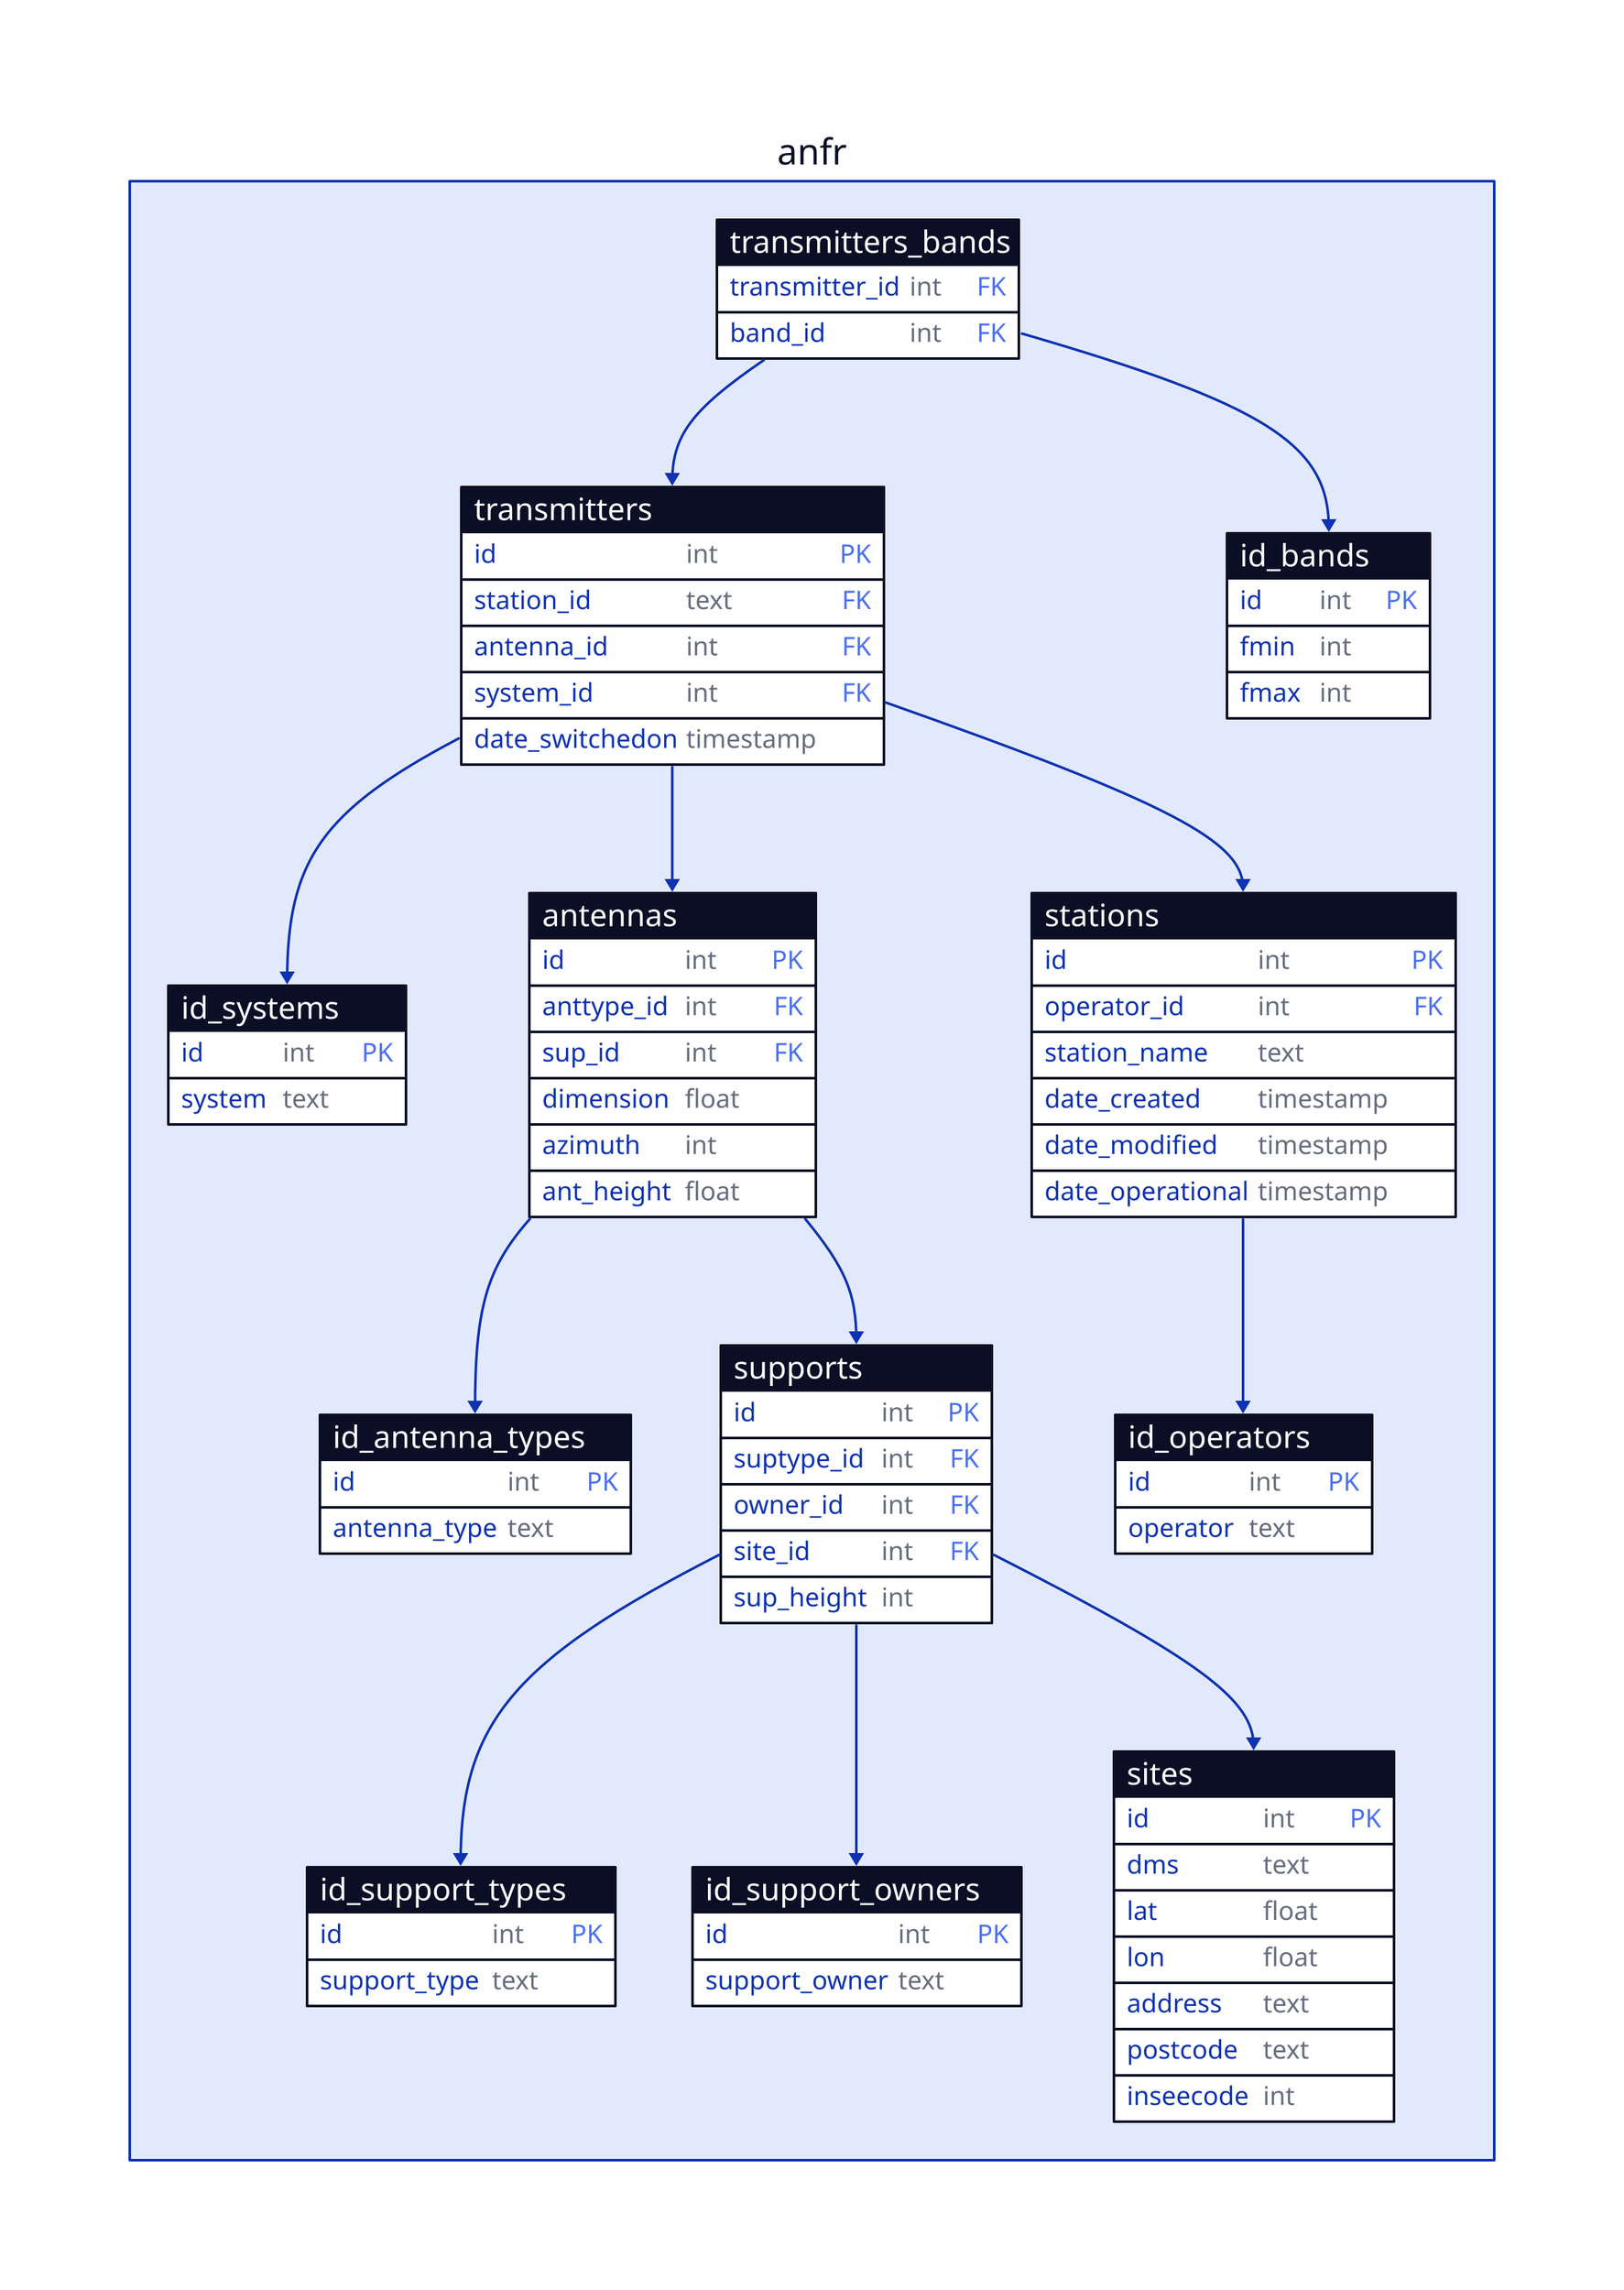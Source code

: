anfr: {
  id_systems: {
    shape: sql_table
    id: int {constraint: primary_key}
    system: text
  }
  id_bands: {
    shape: sql_table
    id: int {constraint: primary_key}
    fmin: int
    fmax: int
  }
  id_antenna_types: {
    shape: sql_table
    id: int {constraint: primary_key}
    antenna_type: text
  }
  id_support_types: {
    shape: sql_table
    id: int {constraint: primary_key}
    support_type: text
  }
  id_support_owners: {
    shape: sql_table
    id: int {constraint: primary_key}
    support_owner: text
  }
  id_operators: {
    shape: sql_table
    id: int {constraint: primary_key}
    operator: text
  }

  sites: {
    shape: sql_table
    id: int {constraint: primary_key}
    dms: text
    lat: float
    lon: float
    address: text
    postcode: text
    inseecode: int
  }

  transmitters: {
    shape: sql_table
    id: int {constraint: primary_key}
    station_id: text {constraint: foreign_key}
    antenna_id: int {constraint: foreign_key}
    system_id: int {constraint: foreign_key}
    date_switchedon: timestamp
  }
  transmitters.system_id -> id_systems.id
  transmitters.antenna_id -> antennas.id
  transmitters.station_id -> stations.id

  transmitters_bands: {
    shape: sql_table
    transmitter_id: int {constraint: foreign_key}
    band_id: int {constraint: foreign_key}
  }
  transmitters_bands.transmitter_id -> transmitters.id
  transmitters_bands.band_id -> id_bands.id

  antennas: {
    shape: sql_table
    id: int {constraint: primary_key}
    anttype_id: int {constraint: foreign_key}
    sup_id: int {constraint: foreign_key}
    dimension: float
    azimuth: int
    ant_height: float
  }
  antennas.anttype_id -> id_antenna_types.id
  antennas.sup_id -> supports.id

  supports: {
    shape: sql_table
    id: int {constraint: primary_key}
    suptype_id: int {constraint: foreign_key}
    owner_id: int {constraint: foreign_key}
    site_id: int {constraint: foreign_key}
    sup_height: int
  }
  supports.suptype_id -> id_support_types.id
  supports.owner_id -> id_support_owners.id
  supports.site_id -> sites.id

  stations: {
    shape: sql_table
    id: int {constraint: primary_key}
    operator_id: int {constraint: foreign_key}
    station_name: text
    date_created: timestamp
    date_modified: timestamp
    date_operational: timestamp
  }
  stations.operator_id -> id_operators.id
}
